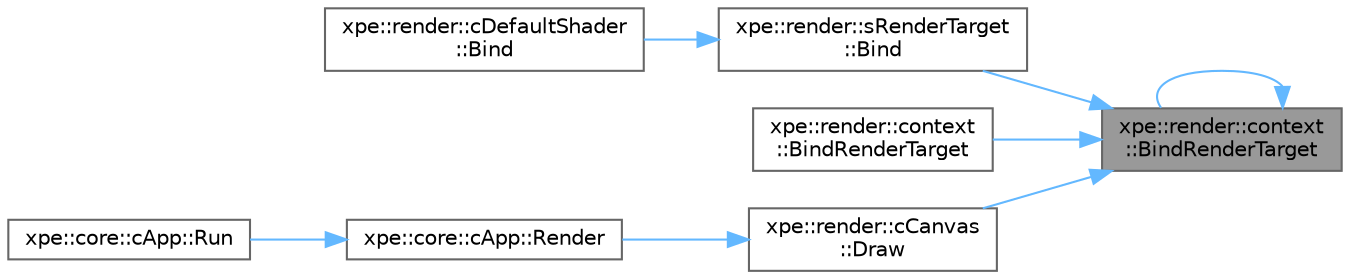 digraph "xpe::render::context::BindRenderTarget"
{
 // LATEX_PDF_SIZE
  bgcolor="transparent";
  edge [fontname=Helvetica,fontsize=10,labelfontname=Helvetica,labelfontsize=10];
  node [fontname=Helvetica,fontsize=10,shape=box,height=0.2,width=0.4];
  rankdir="RL";
  Node1 [id="Node000001",label="xpe::render::context\l::BindRenderTarget",height=0.2,width=0.4,color="gray40", fillcolor="grey60", style="filled", fontcolor="black",tooltip=" "];
  Node1 -> Node2 [id="edge22_Node000001_Node000002",dir="back",color="steelblue1",style="solid",tooltip=" "];
  Node2 [id="Node000002",label="xpe::render::sRenderTarget\l::Bind",height=0.2,width=0.4,color="grey40", fillcolor="white", style="filled",URL="$structxpe_1_1render_1_1s_render_target.html#ab66aa8906eda1422cc1ae35224e8b745",tooltip=" "];
  Node2 -> Node3 [id="edge23_Node000002_Node000003",dir="back",color="steelblue1",style="solid",tooltip=" "];
  Node3 [id="Node000003",label="xpe::render::cDefaultShader\l::Bind",height=0.2,width=0.4,color="grey40", fillcolor="white", style="filled",URL="$classxpe_1_1render_1_1c_default_shader.html#ae049ee7d29afa50b562466bdef95b704",tooltip=" "];
  Node1 -> Node4 [id="edge24_Node000001_Node000004",dir="back",color="steelblue1",style="solid",tooltip=" "];
  Node4 [id="Node000004",label="xpe::render::context\l::BindRenderTarget",height=0.2,width=0.4,color="grey40", fillcolor="white", style="filled",URL="$namespacexpe_1_1render_1_1context.html#a9eddf18423124596c6928810ddb45ad2",tooltip=" "];
  Node1 -> Node1 [id="edge25_Node000001_Node000001",dir="back",color="steelblue1",style="solid",tooltip=" "];
  Node1 -> Node5 [id="edge26_Node000001_Node000005",dir="back",color="steelblue1",style="solid",tooltip=" "];
  Node5 [id="Node000005",label="xpe::render::cCanvas\l::Draw",height=0.2,width=0.4,color="grey40", fillcolor="white", style="filled",URL="$classxpe_1_1render_1_1c_canvas.html#a220c846d34dca49160b1d1af669cba2a",tooltip=" "];
  Node5 -> Node6 [id="edge27_Node000005_Node000006",dir="back",color="steelblue1",style="solid",tooltip=" "];
  Node6 [id="Node000006",label="xpe::core::cApp::Render",height=0.2,width=0.4,color="grey40", fillcolor="white", style="filled",URL="$classxpe_1_1core_1_1c_app.html#a1b8ab19056f84742e5fa02c488cf3f52",tooltip=" "];
  Node6 -> Node7 [id="edge28_Node000006_Node000007",dir="back",color="steelblue1",style="solid",tooltip=" "];
  Node7 [id="Node000007",label="xpe::core::cApp::Run",height=0.2,width=0.4,color="grey40", fillcolor="white", style="filled",URL="$classxpe_1_1core_1_1c_app.html#adf244904fa58277fe265be994ae664fc",tooltip=" "];
}

